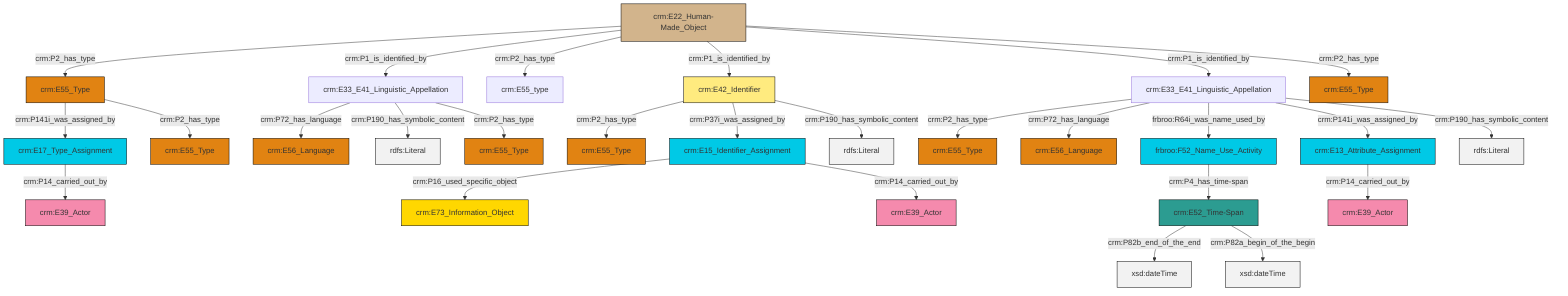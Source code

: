 graph TD
classDef Literal fill:#f2f2f2,stroke:#000000;
classDef CRM_Entity fill:#FFFFFF,stroke:#000000;
classDef Temporal_Entity fill:#00C9E6, stroke:#000000;
classDef Type fill:#E18312, stroke:#000000;
classDef Time-Span fill:#2C9C91, stroke:#000000;
classDef Appellation fill:#FFEB7F, stroke:#000000;
classDef Place fill:#008836, stroke:#000000;
classDef Persistent_Item fill:#B266B2, stroke:#000000;
classDef Conceptual_Object fill:#FFD700, stroke:#000000;
classDef Physical_Thing fill:#D2B48C, stroke:#000000;
classDef Actor fill:#f58aad, stroke:#000000;
classDef PC_Classes fill:#4ce600, stroke:#000000;
classDef Multi fill:#cccccc,stroke:#000000;

0["crm:E17_Type_Assignment"]:::Temporal_Entity -->|crm:P14_carried_out_by| 1["crm:E39_Actor"]:::Actor
8["crm:E13_Attribute_Assignment"]:::Temporal_Entity -->|crm:P14_carried_out_by| 9["crm:E39_Actor"]:::Actor
10["crm:E22_Human-Made_Object"]:::Physical_Thing -->|crm:P2_has_type| 11["crm:E55_Type"]:::Type
14["crm:E15_Identifier_Assignment"]:::Temporal_Entity -->|crm:P16_used_specific_object| 15["crm:E73_Information_Object"]:::Conceptual_Object
10["crm:E22_Human-Made_Object"]:::Physical_Thing -->|crm:P1_is_identified_by| 6["crm:E33_E41_Linguistic_Appellation"]:::Default
17["frbroo:F52_Name_Use_Activity"]:::Temporal_Entity -->|crm:P4_has_time-span| 2["crm:E52_Time-Span"]:::Time-Span
6["crm:E33_E41_Linguistic_Appellation"]:::Default -->|crm:P72_has_language| 18["crm:E56_Language"]:::Type
22["crm:E33_E41_Linguistic_Appellation"]:::Default -->|crm:P2_has_type| 23["crm:E55_Type"]:::Type
6["crm:E33_E41_Linguistic_Appellation"]:::Default -->|crm:P190_has_symbolic_content| 26[rdfs:Literal]:::Literal
4["crm:E42_Identifier"]:::Appellation -->|crm:P2_has_type| 27["crm:E55_Type"]:::Type
14["crm:E15_Identifier_Assignment"]:::Temporal_Entity -->|crm:P14_carried_out_by| 24["crm:E39_Actor"]:::Actor
10["crm:E22_Human-Made_Object"]:::Physical_Thing -->|crm:P2_has_type| 33["crm:E55_type"]:::Default
11["crm:E55_Type"]:::Type -->|crm:P141i_was_assigned_by| 0["crm:E17_Type_Assignment"]:::Temporal_Entity
22["crm:E33_E41_Linguistic_Appellation"]:::Default -->|crm:P72_has_language| 12["crm:E56_Language"]:::Type
2["crm:E52_Time-Span"]:::Time-Span -->|crm:P82b_end_of_the_end| 39[xsd:dateTime]:::Literal
10["crm:E22_Human-Made_Object"]:::Physical_Thing -->|crm:P1_is_identified_by| 4["crm:E42_Identifier"]:::Appellation
10["crm:E22_Human-Made_Object"]:::Physical_Thing -->|crm:P1_is_identified_by| 22["crm:E33_E41_Linguistic_Appellation"]:::Default
4["crm:E42_Identifier"]:::Appellation -->|crm:P37i_was_assigned_by| 14["crm:E15_Identifier_Assignment"]:::Temporal_Entity
11["crm:E55_Type"]:::Type -->|crm:P2_has_type| 29["crm:E55_Type"]:::Type
22["crm:E33_E41_Linguistic_Appellation"]:::Default -->|frbroo:R64i_was_name_used_by| 17["frbroo:F52_Name_Use_Activity"]:::Temporal_Entity
10["crm:E22_Human-Made_Object"]:::Physical_Thing -->|crm:P2_has_type| 37["crm:E55_Type"]:::Type
2["crm:E52_Time-Span"]:::Time-Span -->|crm:P82a_begin_of_the_begin| 46[xsd:dateTime]:::Literal
22["crm:E33_E41_Linguistic_Appellation"]:::Default -->|crm:P141i_was_assigned_by| 8["crm:E13_Attribute_Assignment"]:::Temporal_Entity
22["crm:E33_E41_Linguistic_Appellation"]:::Default -->|crm:P190_has_symbolic_content| 47[rdfs:Literal]:::Literal
4["crm:E42_Identifier"]:::Appellation -->|crm:P190_has_symbolic_content| 49[rdfs:Literal]:::Literal
6["crm:E33_E41_Linguistic_Appellation"]:::Default -->|crm:P2_has_type| 34["crm:E55_Type"]:::Type